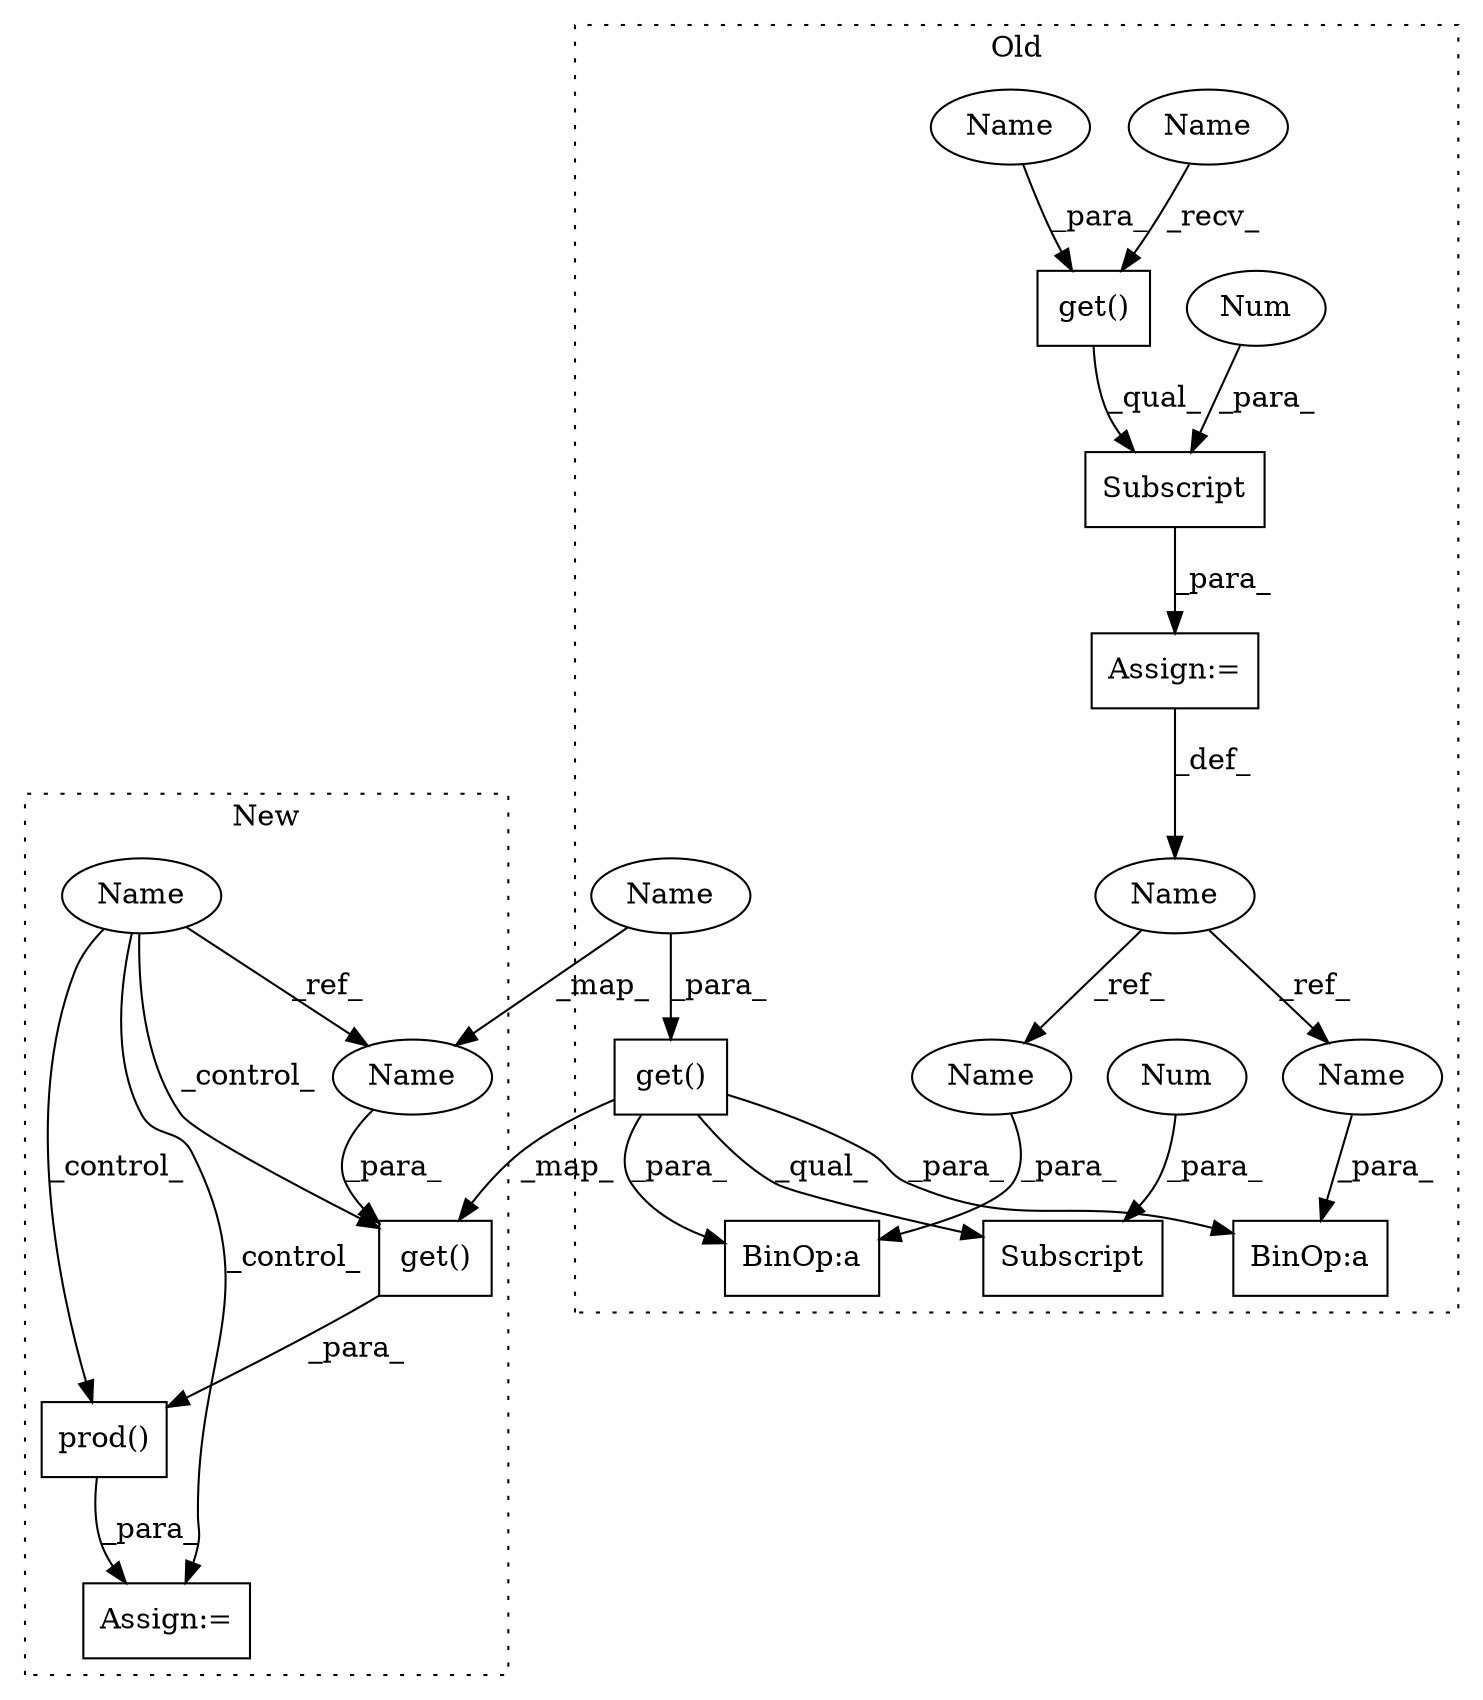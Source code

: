 digraph G {
subgraph cluster0 {
1 [label="Subscript" a="63" s="655,0" l="23,0" shape="box"];
3 [label="Num" a="76" s="676" l="1" shape="ellipse"];
5 [label="get()" a="75" s="655,674" l="16,1" shape="box"];
7 [label="BinOp:a" a="82" s="852" l="1" shape="box"];
8 [label="BinOp:a" a="82" s="912" l="3" shape="box"];
10 [label="get()" a="75" s="609,628" l="16,1" shape="box"];
11 [label="Subscript" a="63" s="609,0" l="23,0" shape="box"];
12 [label="Name" a="87" s="645" l="7" shape="ellipse"];
13 [label="Num" a="76" s="630" l="1" shape="ellipse"];
14 [label="Assign:=" a="68" s="652" l="3" shape="box"];
15 [label="Name" a="87" s="655" l="11" shape="ellipse"];
17 [label="Name" a="87" s="853" l="7" shape="ellipse"];
18 [label="Name" a="87" s="915" l="7" shape="ellipse"];
19 [label="Name" a="87" s="625" l="3" shape="ellipse"];
20 [label="Name" a="87" s="671" l="3" shape="ellipse"];
label = "Old";
style="dotted";
}
subgraph cluster1 {
2 [label="prod()" a="75" s="694,705" l="8,1" shape="box"];
4 [label="Assign:=" a="68" s="691" l="3" shape="box"];
6 [label="Name" a="87" s="493" l="3" shape="ellipse"];
9 [label="get()" a="75" s="605,624" l="16,1" shape="box"];
16 [label="Name" a="87" s="621" l="3" shape="ellipse"];
label = "New";
style="dotted";
}
1 -> 14 [label="_para_"];
2 -> 4 [label="_para_"];
3 -> 1 [label="_para_"];
5 -> 1 [label="_qual_"];
6 -> 16 [label="_ref_"];
6 -> 2 [label="_control_"];
6 -> 4 [label="_control_"];
6 -> 9 [label="_control_"];
9 -> 2 [label="_para_"];
10 -> 9 [label="_map_"];
10 -> 7 [label="_para_"];
10 -> 8 [label="_para_"];
10 -> 11 [label="_qual_"];
12 -> 17 [label="_ref_"];
12 -> 18 [label="_ref_"];
13 -> 11 [label="_para_"];
14 -> 12 [label="_def_"];
15 -> 5 [label="_recv_"];
16 -> 9 [label="_para_"];
17 -> 7 [label="_para_"];
18 -> 8 [label="_para_"];
19 -> 16 [label="_map_"];
19 -> 10 [label="_para_"];
20 -> 5 [label="_para_"];
}